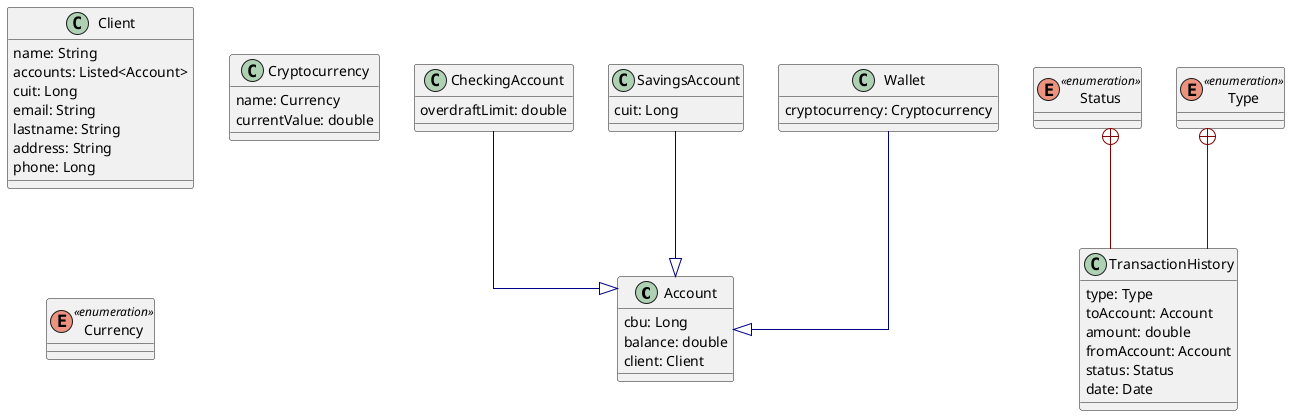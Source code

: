 @startuml

top to bottom direction
skinparam linetype ortho

class Account {
   cbu: Long
   balance: double
   client: Client
}
class CheckingAccount {
   overdraftLimit: double
}
class Client {
   name: String
   accounts: Listed<Account>
   cuit: Long
   email: String
   lastname: String
   address: String
   phone: Long
}
class Cryptocurrency {
   name: Currency
   currentValue: double
}
enum Currency << enumeration >>
class SavingsAccount {
   cuit: Long
}
enum Status << enumeration >>
class TransactionHistory {
   type: Type
   toAccount: Account
   amount: double
   fromAccount: Account
   status: Status
   date: Date
}
enum Type << enumeration >>
class Wallet {
   cryptocurrency: Cryptocurrency
}

CheckingAccount     -[#000082,plain]-^  Account            
SavingsAccount      -[#000082,plain]-^  Account            
Status              +-[#820000,plain]-  TransactionHistory 
Type                +-[#820000,plain]-  TransactionHistory 
Wallet              -[#000082,plain]-^  Account            
@enduml
